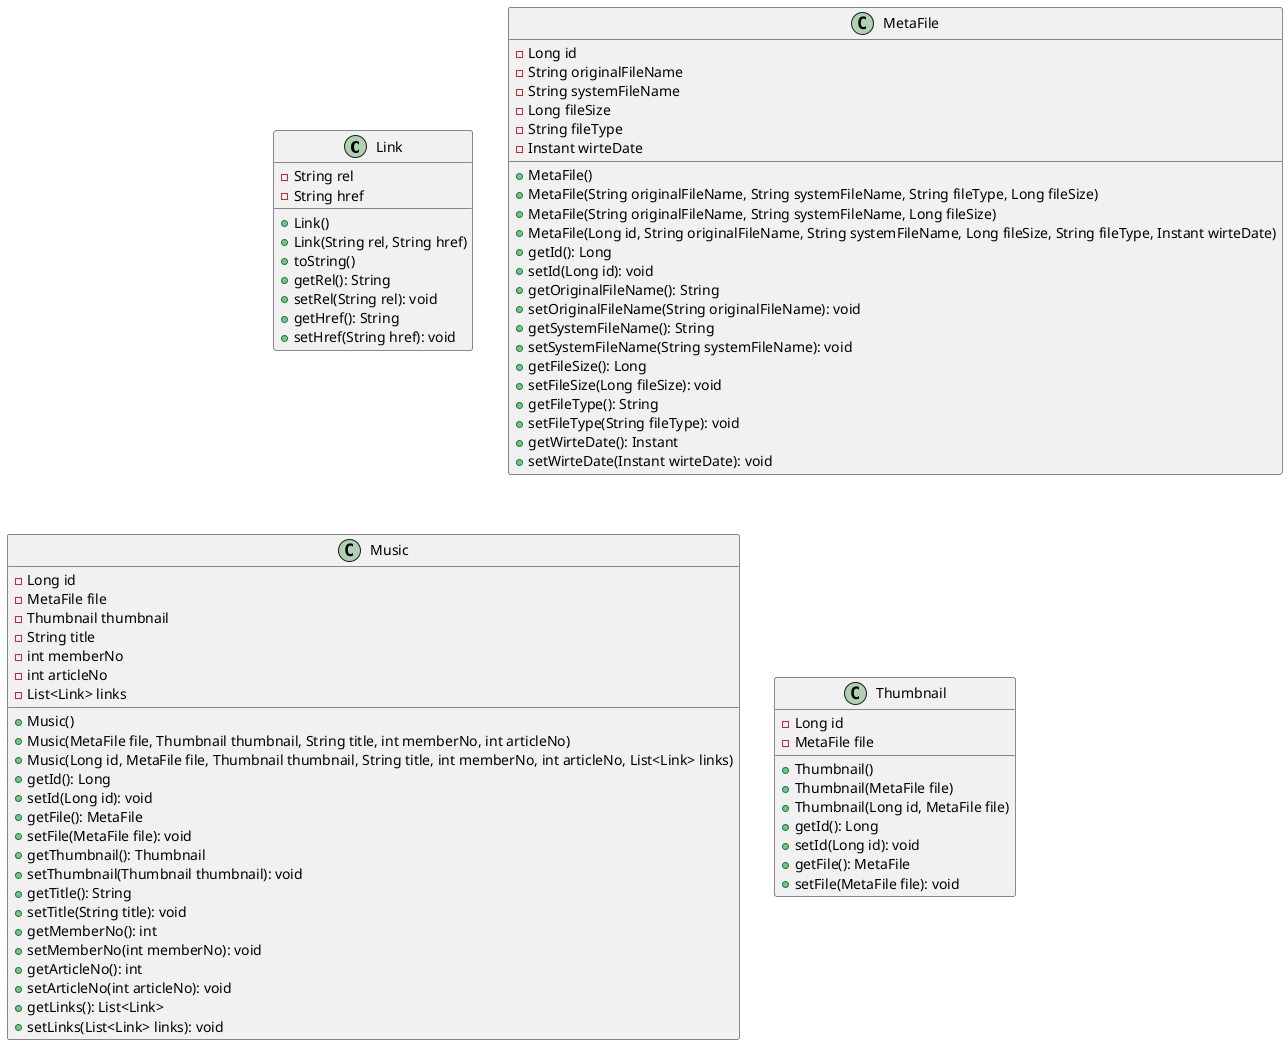 @startuml
'https://plantuml.com/class-diagram

' --- music ---
class Link{
- String rel
- String href

+ Link()
+ Link(String rel, String href)
+ toString()
+ getRel(): String
+ setRel(String rel): void
+ getHref(): String
+ setHref(String href): void
}

class MetaFile{
- Long id
- String originalFileName
- String systemFileName
- Long fileSize
- String fileType
- Instant wirteDate

+ MetaFile()
+ MetaFile(String originalFileName, String systemFileName, String fileType, Long fileSize)
+ MetaFile(String originalFileName, String systemFileName, Long fileSize)
+ MetaFile(Long id, String originalFileName, String systemFileName, Long fileSize, String fileType, Instant wirteDate)
+ getId(): Long
+ setId(Long id): void
+ getOriginalFileName(): String
+ setOriginalFileName(String originalFileName): void
+ getSystemFileName(): String
+ setSystemFileName(String systemFileName): void
+ getFileSize(): Long
+ setFileSize(Long fileSize): void
+ getFileType(): String
+ setFileType(String fileType): void
+ getWirteDate(): Instant
+ setWirteDate(Instant wirteDate): void
}

class Music{
- Long id
- MetaFile file
- Thumbnail thumbnail
- String title
- int memberNo
- int articleNo
- List<Link> links

+ Music()
+ Music(MetaFile file, Thumbnail thumbnail, String title, int memberNo, int articleNo)
+ Music(Long id, MetaFile file, Thumbnail thumbnail, String title, int memberNo, int articleNo, List<Link> links)
+ getId(): Long
+ setId(Long id): void
+ getFile(): MetaFile
+ setFile(MetaFile file): void
+ getThumbnail(): Thumbnail
+ setThumbnail(Thumbnail thumbnail): void
+ getTitle(): String
+ setTitle(String title): void
+ getMemberNo(): int
+ setMemberNo(int memberNo): void
+ getArticleNo(): int
+ setArticleNo(int articleNo): void
+ getLinks(): List<Link>
+ setLinks(List<Link> links): void
}

class Thumbnail{
- Long id
- MetaFile file

+ Thumbnail()
+ Thumbnail(MetaFile file)
+ Thumbnail(Long id, MetaFile file)
+ getId(): Long
+ setId(Long id): void
+ getFile(): MetaFile
+ setFile(MetaFile file): void
}


@enduml